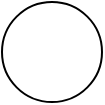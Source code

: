 <mxfile>
    <diagram id="NSmB53_9YmIlFuA3kZOD" name="Page-1">
        <mxGraphModel dx="1051" dy="797" grid="1" gridSize="10" guides="1" tooltips="1" connect="1" arrows="1" fold="1" page="1" pageScale="1" pageWidth="1169" pageHeight="1654" math="0" shadow="0">
            <root>
                <mxCell id="0"/>
                <mxCell id="1" parent="0"/>
                <mxCell id="2" value="" style="ellipse;whiteSpace=wrap;html=1;aspect=fixed;" vertex="1" parent="1">
                    <mxGeometry x="390" y="100" width="50" height="50" as="geometry"/>
                </mxCell>
            </root>
        </mxGraphModel>
    </diagram>
</mxfile>